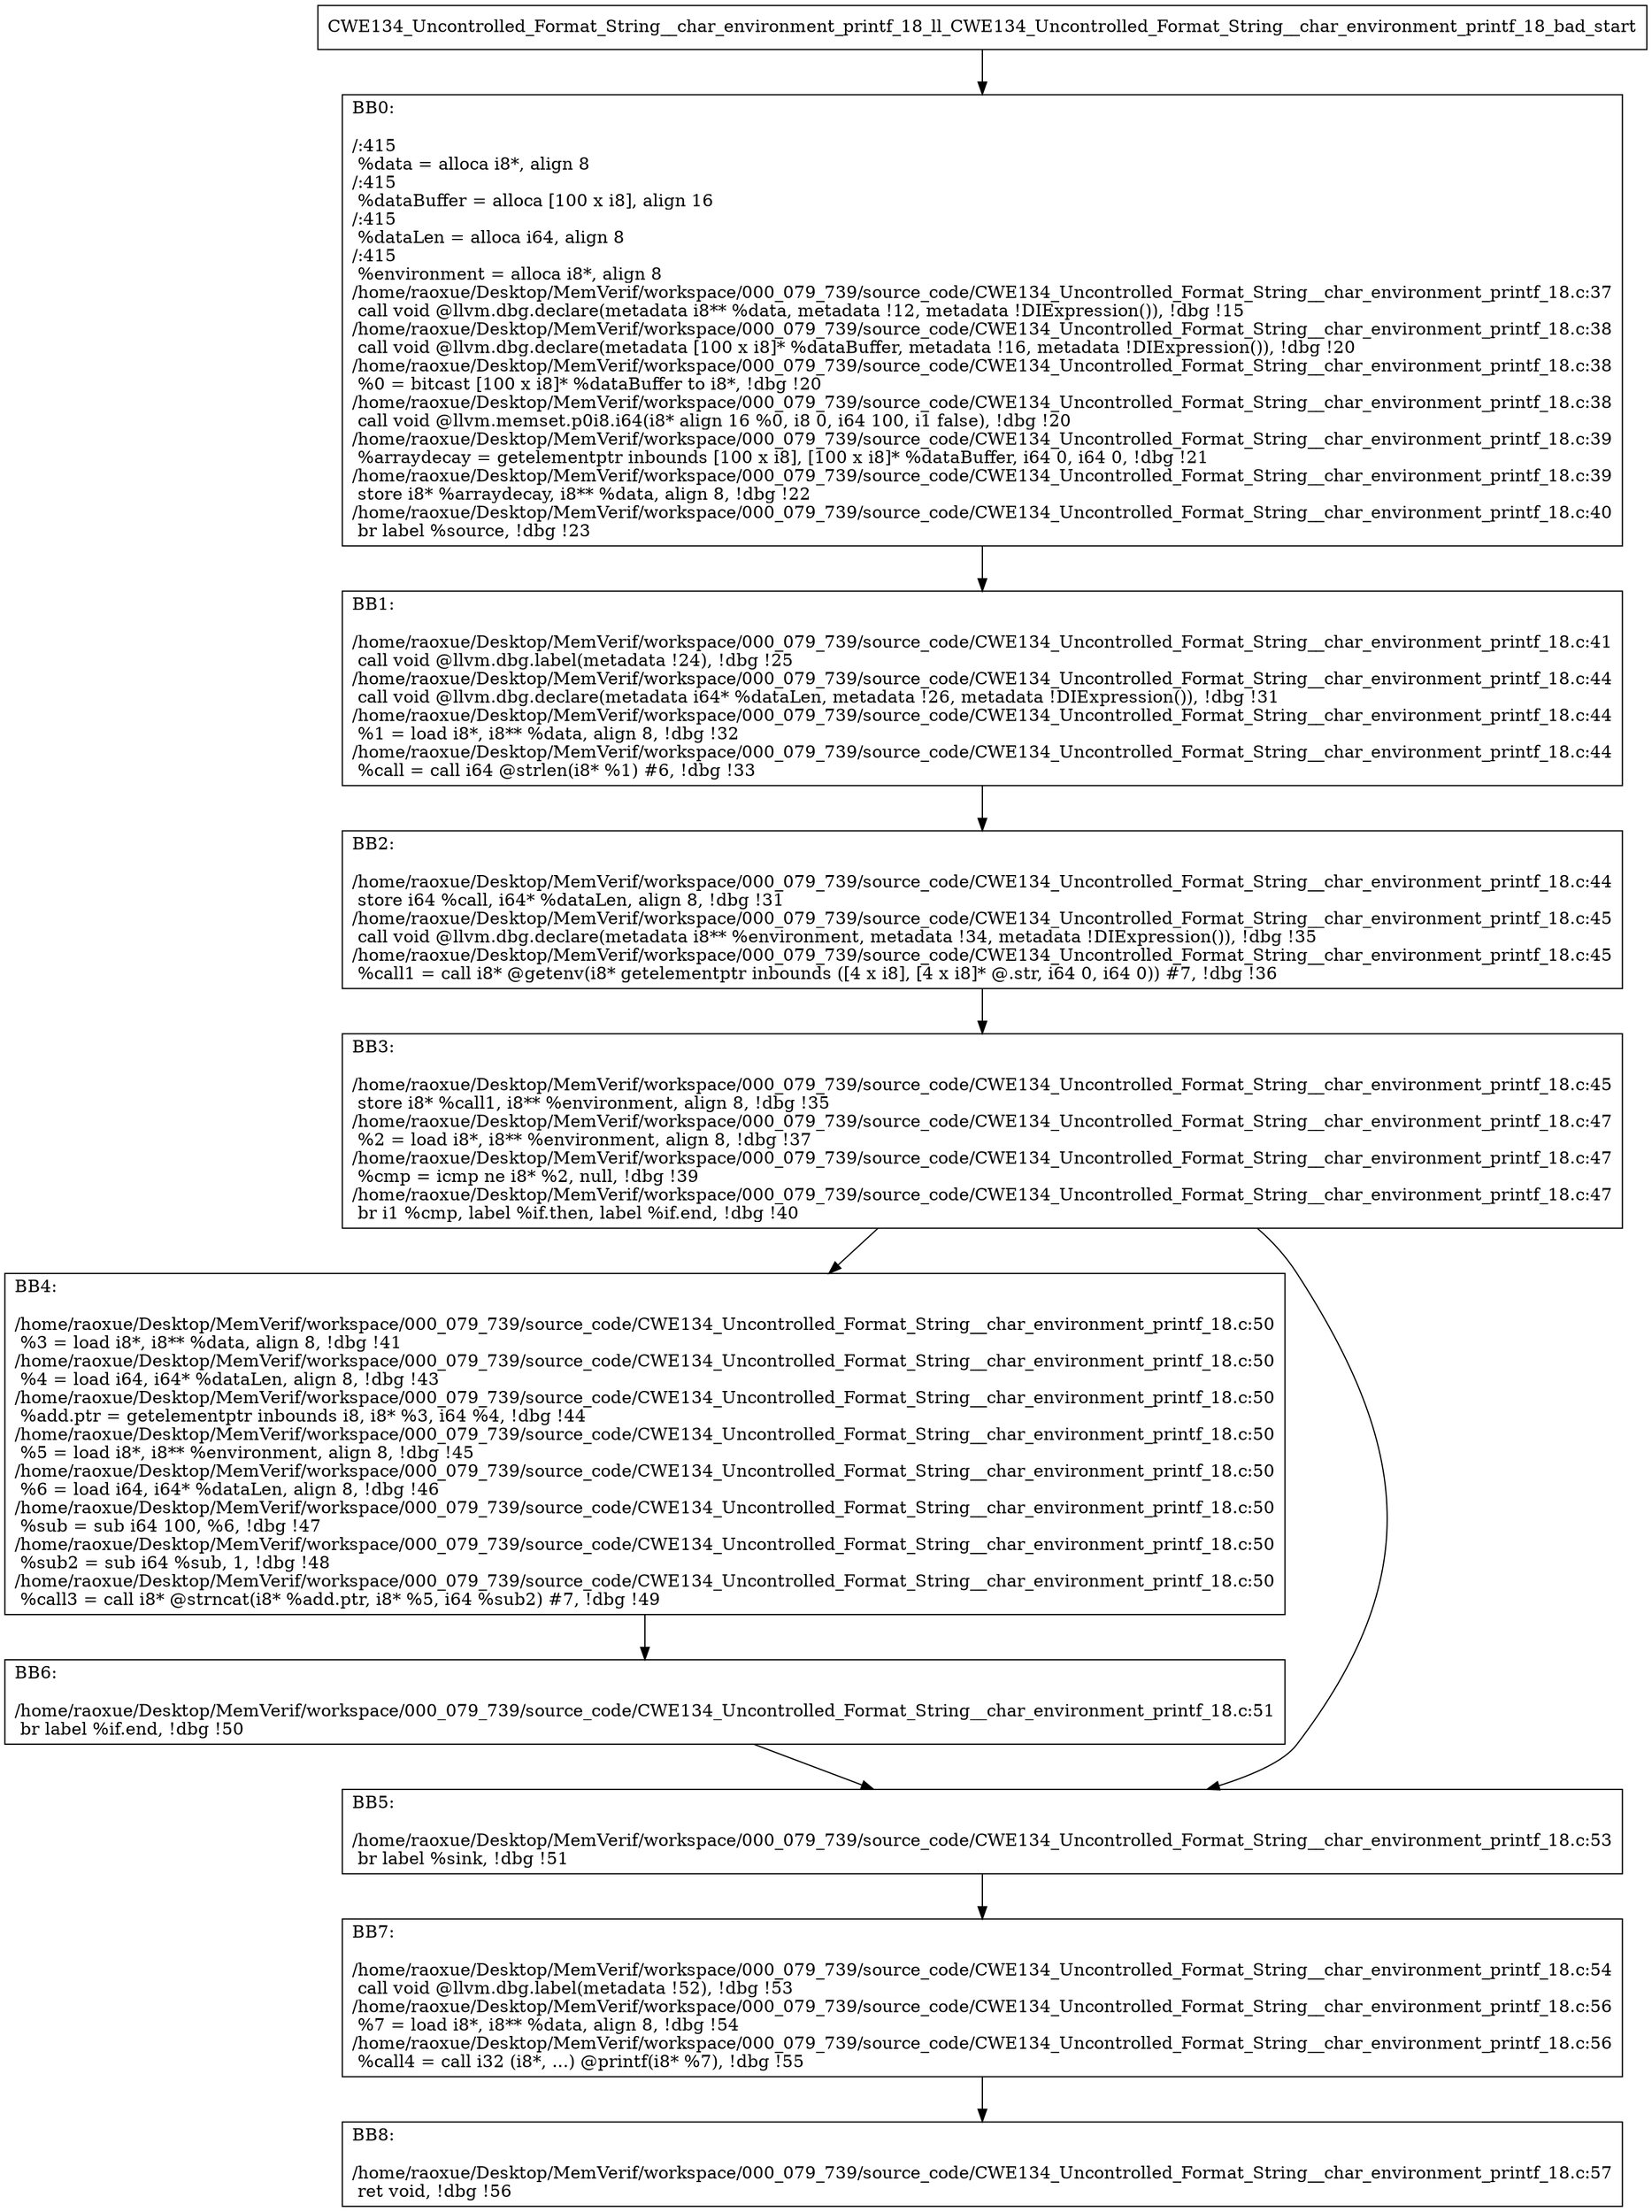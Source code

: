 digraph "CFG for'CWE134_Uncontrolled_Format_String__char_environment_printf_18_ll_CWE134_Uncontrolled_Format_String__char_environment_printf_18_bad' function" {
	BBCWE134_Uncontrolled_Format_String__char_environment_printf_18_ll_CWE134_Uncontrolled_Format_String__char_environment_printf_18_bad_start[shape=record,label="{CWE134_Uncontrolled_Format_String__char_environment_printf_18_ll_CWE134_Uncontrolled_Format_String__char_environment_printf_18_bad_start}"];
	BBCWE134_Uncontrolled_Format_String__char_environment_printf_18_ll_CWE134_Uncontrolled_Format_String__char_environment_printf_18_bad_start-> CWE134_Uncontrolled_Format_String__char_environment_printf_18_ll_CWE134_Uncontrolled_Format_String__char_environment_printf_18_badBB0;
	CWE134_Uncontrolled_Format_String__char_environment_printf_18_ll_CWE134_Uncontrolled_Format_String__char_environment_printf_18_badBB0 [shape=record, label="{BB0:\l\l/:415\l
  %data = alloca i8*, align 8\l
/:415\l
  %dataBuffer = alloca [100 x i8], align 16\l
/:415\l
  %dataLen = alloca i64, align 8\l
/:415\l
  %environment = alloca i8*, align 8\l
/home/raoxue/Desktop/MemVerif/workspace/000_079_739/source_code/CWE134_Uncontrolled_Format_String__char_environment_printf_18.c:37\l
  call void @llvm.dbg.declare(metadata i8** %data, metadata !12, metadata !DIExpression()), !dbg !15\l
/home/raoxue/Desktop/MemVerif/workspace/000_079_739/source_code/CWE134_Uncontrolled_Format_String__char_environment_printf_18.c:38\l
  call void @llvm.dbg.declare(metadata [100 x i8]* %dataBuffer, metadata !16, metadata !DIExpression()), !dbg !20\l
/home/raoxue/Desktop/MemVerif/workspace/000_079_739/source_code/CWE134_Uncontrolled_Format_String__char_environment_printf_18.c:38\l
  %0 = bitcast [100 x i8]* %dataBuffer to i8*, !dbg !20\l
/home/raoxue/Desktop/MemVerif/workspace/000_079_739/source_code/CWE134_Uncontrolled_Format_String__char_environment_printf_18.c:38\l
  call void @llvm.memset.p0i8.i64(i8* align 16 %0, i8 0, i64 100, i1 false), !dbg !20\l
/home/raoxue/Desktop/MemVerif/workspace/000_079_739/source_code/CWE134_Uncontrolled_Format_String__char_environment_printf_18.c:39\l
  %arraydecay = getelementptr inbounds [100 x i8], [100 x i8]* %dataBuffer, i64 0, i64 0, !dbg !21\l
/home/raoxue/Desktop/MemVerif/workspace/000_079_739/source_code/CWE134_Uncontrolled_Format_String__char_environment_printf_18.c:39\l
  store i8* %arraydecay, i8** %data, align 8, !dbg !22\l
/home/raoxue/Desktop/MemVerif/workspace/000_079_739/source_code/CWE134_Uncontrolled_Format_String__char_environment_printf_18.c:40\l
  br label %source, !dbg !23\l
}"];
	CWE134_Uncontrolled_Format_String__char_environment_printf_18_ll_CWE134_Uncontrolled_Format_String__char_environment_printf_18_badBB0-> CWE134_Uncontrolled_Format_String__char_environment_printf_18_ll_CWE134_Uncontrolled_Format_String__char_environment_printf_18_badBB1;
	CWE134_Uncontrolled_Format_String__char_environment_printf_18_ll_CWE134_Uncontrolled_Format_String__char_environment_printf_18_badBB1 [shape=record, label="{BB1:\l\l/home/raoxue/Desktop/MemVerif/workspace/000_079_739/source_code/CWE134_Uncontrolled_Format_String__char_environment_printf_18.c:41\l
  call void @llvm.dbg.label(metadata !24), !dbg !25\l
/home/raoxue/Desktop/MemVerif/workspace/000_079_739/source_code/CWE134_Uncontrolled_Format_String__char_environment_printf_18.c:44\l
  call void @llvm.dbg.declare(metadata i64* %dataLen, metadata !26, metadata !DIExpression()), !dbg !31\l
/home/raoxue/Desktop/MemVerif/workspace/000_079_739/source_code/CWE134_Uncontrolled_Format_String__char_environment_printf_18.c:44\l
  %1 = load i8*, i8** %data, align 8, !dbg !32\l
/home/raoxue/Desktop/MemVerif/workspace/000_079_739/source_code/CWE134_Uncontrolled_Format_String__char_environment_printf_18.c:44\l
  %call = call i64 @strlen(i8* %1) #6, !dbg !33\l
}"];
	CWE134_Uncontrolled_Format_String__char_environment_printf_18_ll_CWE134_Uncontrolled_Format_String__char_environment_printf_18_badBB1-> CWE134_Uncontrolled_Format_String__char_environment_printf_18_ll_CWE134_Uncontrolled_Format_String__char_environment_printf_18_badBB2;
	CWE134_Uncontrolled_Format_String__char_environment_printf_18_ll_CWE134_Uncontrolled_Format_String__char_environment_printf_18_badBB2 [shape=record, label="{BB2:\l\l/home/raoxue/Desktop/MemVerif/workspace/000_079_739/source_code/CWE134_Uncontrolled_Format_String__char_environment_printf_18.c:44\l
  store i64 %call, i64* %dataLen, align 8, !dbg !31\l
/home/raoxue/Desktop/MemVerif/workspace/000_079_739/source_code/CWE134_Uncontrolled_Format_String__char_environment_printf_18.c:45\l
  call void @llvm.dbg.declare(metadata i8** %environment, metadata !34, metadata !DIExpression()), !dbg !35\l
/home/raoxue/Desktop/MemVerif/workspace/000_079_739/source_code/CWE134_Uncontrolled_Format_String__char_environment_printf_18.c:45\l
  %call1 = call i8* @getenv(i8* getelementptr inbounds ([4 x i8], [4 x i8]* @.str, i64 0, i64 0)) #7, !dbg !36\l
}"];
	CWE134_Uncontrolled_Format_String__char_environment_printf_18_ll_CWE134_Uncontrolled_Format_String__char_environment_printf_18_badBB2-> CWE134_Uncontrolled_Format_String__char_environment_printf_18_ll_CWE134_Uncontrolled_Format_String__char_environment_printf_18_badBB3;
	CWE134_Uncontrolled_Format_String__char_environment_printf_18_ll_CWE134_Uncontrolled_Format_String__char_environment_printf_18_badBB3 [shape=record, label="{BB3:\l\l/home/raoxue/Desktop/MemVerif/workspace/000_079_739/source_code/CWE134_Uncontrolled_Format_String__char_environment_printf_18.c:45\l
  store i8* %call1, i8** %environment, align 8, !dbg !35\l
/home/raoxue/Desktop/MemVerif/workspace/000_079_739/source_code/CWE134_Uncontrolled_Format_String__char_environment_printf_18.c:47\l
  %2 = load i8*, i8** %environment, align 8, !dbg !37\l
/home/raoxue/Desktop/MemVerif/workspace/000_079_739/source_code/CWE134_Uncontrolled_Format_String__char_environment_printf_18.c:47\l
  %cmp = icmp ne i8* %2, null, !dbg !39\l
/home/raoxue/Desktop/MemVerif/workspace/000_079_739/source_code/CWE134_Uncontrolled_Format_String__char_environment_printf_18.c:47\l
  br i1 %cmp, label %if.then, label %if.end, !dbg !40\l
}"];
	CWE134_Uncontrolled_Format_String__char_environment_printf_18_ll_CWE134_Uncontrolled_Format_String__char_environment_printf_18_badBB3-> CWE134_Uncontrolled_Format_String__char_environment_printf_18_ll_CWE134_Uncontrolled_Format_String__char_environment_printf_18_badBB4;
	CWE134_Uncontrolled_Format_String__char_environment_printf_18_ll_CWE134_Uncontrolled_Format_String__char_environment_printf_18_badBB3-> CWE134_Uncontrolled_Format_String__char_environment_printf_18_ll_CWE134_Uncontrolled_Format_String__char_environment_printf_18_badBB5;
	CWE134_Uncontrolled_Format_String__char_environment_printf_18_ll_CWE134_Uncontrolled_Format_String__char_environment_printf_18_badBB4 [shape=record, label="{BB4:\l\l/home/raoxue/Desktop/MemVerif/workspace/000_079_739/source_code/CWE134_Uncontrolled_Format_String__char_environment_printf_18.c:50\l
  %3 = load i8*, i8** %data, align 8, !dbg !41\l
/home/raoxue/Desktop/MemVerif/workspace/000_079_739/source_code/CWE134_Uncontrolled_Format_String__char_environment_printf_18.c:50\l
  %4 = load i64, i64* %dataLen, align 8, !dbg !43\l
/home/raoxue/Desktop/MemVerif/workspace/000_079_739/source_code/CWE134_Uncontrolled_Format_String__char_environment_printf_18.c:50\l
  %add.ptr = getelementptr inbounds i8, i8* %3, i64 %4, !dbg !44\l
/home/raoxue/Desktop/MemVerif/workspace/000_079_739/source_code/CWE134_Uncontrolled_Format_String__char_environment_printf_18.c:50\l
  %5 = load i8*, i8** %environment, align 8, !dbg !45\l
/home/raoxue/Desktop/MemVerif/workspace/000_079_739/source_code/CWE134_Uncontrolled_Format_String__char_environment_printf_18.c:50\l
  %6 = load i64, i64* %dataLen, align 8, !dbg !46\l
/home/raoxue/Desktop/MemVerif/workspace/000_079_739/source_code/CWE134_Uncontrolled_Format_String__char_environment_printf_18.c:50\l
  %sub = sub i64 100, %6, !dbg !47\l
/home/raoxue/Desktop/MemVerif/workspace/000_079_739/source_code/CWE134_Uncontrolled_Format_String__char_environment_printf_18.c:50\l
  %sub2 = sub i64 %sub, 1, !dbg !48\l
/home/raoxue/Desktop/MemVerif/workspace/000_079_739/source_code/CWE134_Uncontrolled_Format_String__char_environment_printf_18.c:50\l
  %call3 = call i8* @strncat(i8* %add.ptr, i8* %5, i64 %sub2) #7, !dbg !49\l
}"];
	CWE134_Uncontrolled_Format_String__char_environment_printf_18_ll_CWE134_Uncontrolled_Format_String__char_environment_printf_18_badBB4-> CWE134_Uncontrolled_Format_String__char_environment_printf_18_ll_CWE134_Uncontrolled_Format_String__char_environment_printf_18_badBB6;
	CWE134_Uncontrolled_Format_String__char_environment_printf_18_ll_CWE134_Uncontrolled_Format_String__char_environment_printf_18_badBB6 [shape=record, label="{BB6:\l\l/home/raoxue/Desktop/MemVerif/workspace/000_079_739/source_code/CWE134_Uncontrolled_Format_String__char_environment_printf_18.c:51\l
  br label %if.end, !dbg !50\l
}"];
	CWE134_Uncontrolled_Format_String__char_environment_printf_18_ll_CWE134_Uncontrolled_Format_String__char_environment_printf_18_badBB6-> CWE134_Uncontrolled_Format_String__char_environment_printf_18_ll_CWE134_Uncontrolled_Format_String__char_environment_printf_18_badBB5;
	CWE134_Uncontrolled_Format_String__char_environment_printf_18_ll_CWE134_Uncontrolled_Format_String__char_environment_printf_18_badBB5 [shape=record, label="{BB5:\l\l/home/raoxue/Desktop/MemVerif/workspace/000_079_739/source_code/CWE134_Uncontrolled_Format_String__char_environment_printf_18.c:53\l
  br label %sink, !dbg !51\l
}"];
	CWE134_Uncontrolled_Format_String__char_environment_printf_18_ll_CWE134_Uncontrolled_Format_String__char_environment_printf_18_badBB5-> CWE134_Uncontrolled_Format_String__char_environment_printf_18_ll_CWE134_Uncontrolled_Format_String__char_environment_printf_18_badBB7;
	CWE134_Uncontrolled_Format_String__char_environment_printf_18_ll_CWE134_Uncontrolled_Format_String__char_environment_printf_18_badBB7 [shape=record, label="{BB7:\l\l/home/raoxue/Desktop/MemVerif/workspace/000_079_739/source_code/CWE134_Uncontrolled_Format_String__char_environment_printf_18.c:54\l
  call void @llvm.dbg.label(metadata !52), !dbg !53\l
/home/raoxue/Desktop/MemVerif/workspace/000_079_739/source_code/CWE134_Uncontrolled_Format_String__char_environment_printf_18.c:56\l
  %7 = load i8*, i8** %data, align 8, !dbg !54\l
/home/raoxue/Desktop/MemVerif/workspace/000_079_739/source_code/CWE134_Uncontrolled_Format_String__char_environment_printf_18.c:56\l
  %call4 = call i32 (i8*, ...) @printf(i8* %7), !dbg !55\l
}"];
	CWE134_Uncontrolled_Format_String__char_environment_printf_18_ll_CWE134_Uncontrolled_Format_String__char_environment_printf_18_badBB7-> CWE134_Uncontrolled_Format_String__char_environment_printf_18_ll_CWE134_Uncontrolled_Format_String__char_environment_printf_18_badBB8;
	CWE134_Uncontrolled_Format_String__char_environment_printf_18_ll_CWE134_Uncontrolled_Format_String__char_environment_printf_18_badBB8 [shape=record, label="{BB8:\l\l/home/raoxue/Desktop/MemVerif/workspace/000_079_739/source_code/CWE134_Uncontrolled_Format_String__char_environment_printf_18.c:57\l
  ret void, !dbg !56\l
}"];
}
